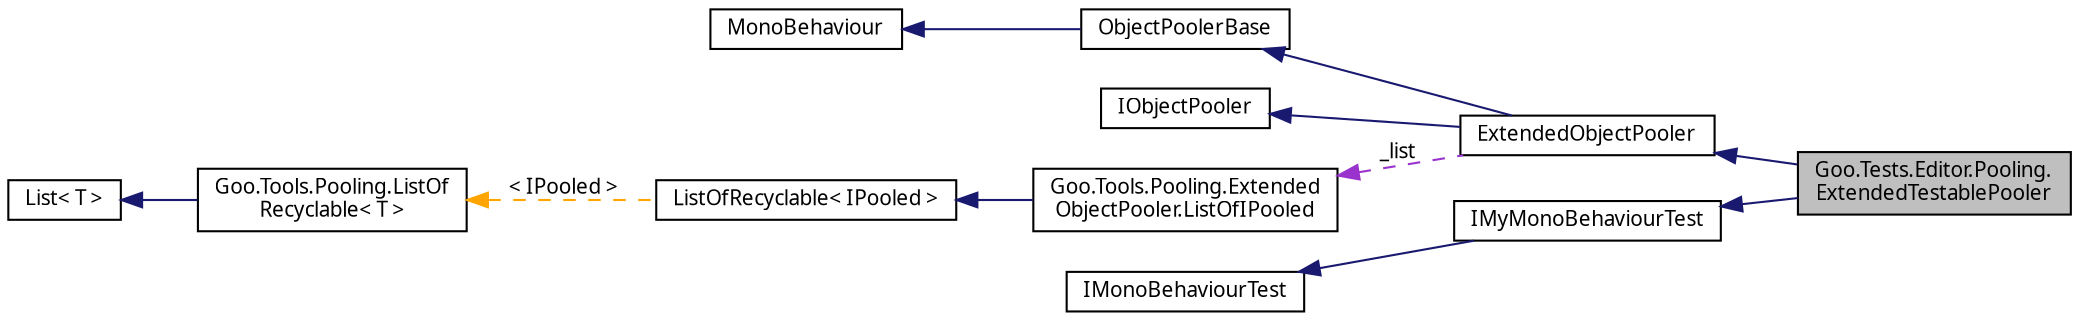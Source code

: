 digraph "Goo.Tests.Editor.Pooling.ExtendedTestablePooler"
{
 // LATEX_PDF_SIZE
  edge [fontname="Calibrii",fontsize="10",labelfontname="Calibrii",labelfontsize="10"];
  node [fontname="Calibrii",fontsize="10",shape=record];
  rankdir="LR";
  Node1 [label="Goo.Tests.Editor.Pooling.\lExtendedTestablePooler",height=0.2,width=0.4,color="black", fillcolor="grey75", style="filled", fontcolor="black",tooltip=" "];
  Node2 -> Node1 [dir="back",color="midnightblue",fontsize="10",style="solid",fontname="Calibrii"];
  Node2 [label="ExtendedObjectPooler",height=0.2,width=0.4,color="black", fillcolor="white", style="filled",URL="$dd/d03/classGoo_1_1Tools_1_1Pooling_1_1ExtendedObjectPooler.html",tooltip="Component-based object pooler running on IPooled interface."];
  Node3 -> Node2 [dir="back",color="midnightblue",fontsize="10",style="solid",fontname="Calibrii"];
  Node3 [label="ObjectPoolerBase",height=0.2,width=0.4,color="black", fillcolor="white", style="filled",URL="$de/dd4/classGoo_1_1Tools_1_1Pooling_1_1ObjectPoolerBase.html",tooltip=" "];
  Node4 -> Node3 [dir="back",color="midnightblue",fontsize="10",style="solid",fontname="Calibrii"];
  Node4 [label="MonoBehaviour",height=0.2,width=0.4,color="black", fillcolor="white", style="filled",tooltip=" "];
  Node5 -> Node2 [dir="back",color="midnightblue",fontsize="10",style="solid",fontname="Calibrii"];
  Node5 [label="IObjectPooler",height=0.2,width=0.4,color="black", fillcolor="white", style="filled",URL="$d5/dd6/interfaceGoo_1_1Tools_1_1Pooling_1_1IObjectPooler.html",tooltip=" "];
  Node6 -> Node2 [dir="back",color="darkorchid3",fontsize="10",style="dashed",label=" _list" ,fontname="Calibrii"];
  Node6 [label="Goo.Tools.Pooling.Extended\lObjectPooler.ListOfIPooled",height=0.2,width=0.4,color="black", fillcolor="white", style="filled",URL="$d7/d50/classGoo_1_1Tools_1_1Pooling_1_1ExtendedObjectPooler_1_1ListOfIPooled.html",tooltip=" "];
  Node7 -> Node6 [dir="back",color="midnightblue",fontsize="10",style="solid",fontname="Calibrii"];
  Node7 [label="ListOfRecyclable\< IPooled \>",height=0.2,width=0.4,color="black", fillcolor="white", style="filled",URL="$dd/d78/classGoo_1_1Tools_1_1Pooling_1_1ListOfRecyclable.html",tooltip=" "];
  Node8 -> Node7 [dir="back",color="orange",fontsize="10",style="dashed",label=" \< IPooled \>" ,fontname="Calibrii"];
  Node8 [label="Goo.Tools.Pooling.ListOf\lRecyclable\< T \>",height=0.2,width=0.4,color="black", fillcolor="white", style="filled",URL="$dd/d78/classGoo_1_1Tools_1_1Pooling_1_1ListOfRecyclable.html",tooltip=" "];
  Node9 -> Node8 [dir="back",color="midnightblue",fontsize="10",style="solid",fontname="Calibrii"];
  Node9 [label="List\< T \>",height=0.2,width=0.4,color="black", fillcolor="white", style="filled",tooltip=" "];
  Node10 -> Node1 [dir="back",color="midnightblue",fontsize="10",style="solid",fontname="Calibrii"];
  Node10 [label="IMyMonoBehaviourTest",height=0.2,width=0.4,color="black", fillcolor="white", style="filled",URL="$dc/dba/interfaceGoo_1_1Tests_1_1Editor_1_1Pooling_1_1IMyMonoBehaviourTest.html",tooltip=" "];
  Node11 -> Node10 [dir="back",color="midnightblue",fontsize="10",style="solid",fontname="Calibrii"];
  Node11 [label="IMonoBehaviourTest",height=0.2,width=0.4,color="black", fillcolor="white", style="filled",tooltip=" "];
}
